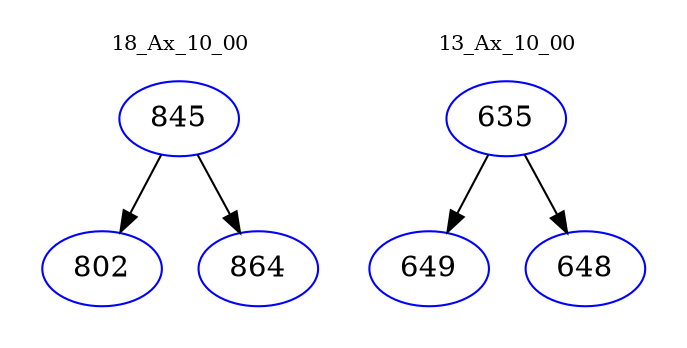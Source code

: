 digraph{
subgraph cluster_0 {
color = white
label = "18_Ax_10_00";
fontsize=10;
T0_845 [label="845", color="blue"]
T0_845 -> T0_802 [color="black"]
T0_802 [label="802", color="blue"]
T0_845 -> T0_864 [color="black"]
T0_864 [label="864", color="blue"]
}
subgraph cluster_1 {
color = white
label = "13_Ax_10_00";
fontsize=10;
T1_635 [label="635", color="blue"]
T1_635 -> T1_649 [color="black"]
T1_649 [label="649", color="blue"]
T1_635 -> T1_648 [color="black"]
T1_648 [label="648", color="blue"]
}
}
